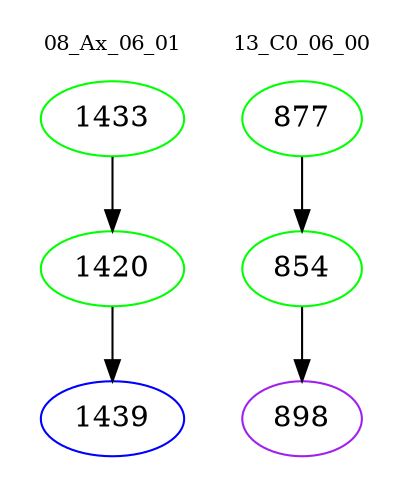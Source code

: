 digraph{
subgraph cluster_0 {
color = white
label = "08_Ax_06_01";
fontsize=10;
T0_1433 [label="1433", color="green"]
T0_1433 -> T0_1420 [color="black"]
T0_1420 [label="1420", color="green"]
T0_1420 -> T0_1439 [color="black"]
T0_1439 [label="1439", color="blue"]
}
subgraph cluster_1 {
color = white
label = "13_C0_06_00";
fontsize=10;
T1_877 [label="877", color="green"]
T1_877 -> T1_854 [color="black"]
T1_854 [label="854", color="green"]
T1_854 -> T1_898 [color="black"]
T1_898 [label="898", color="purple"]
}
}
